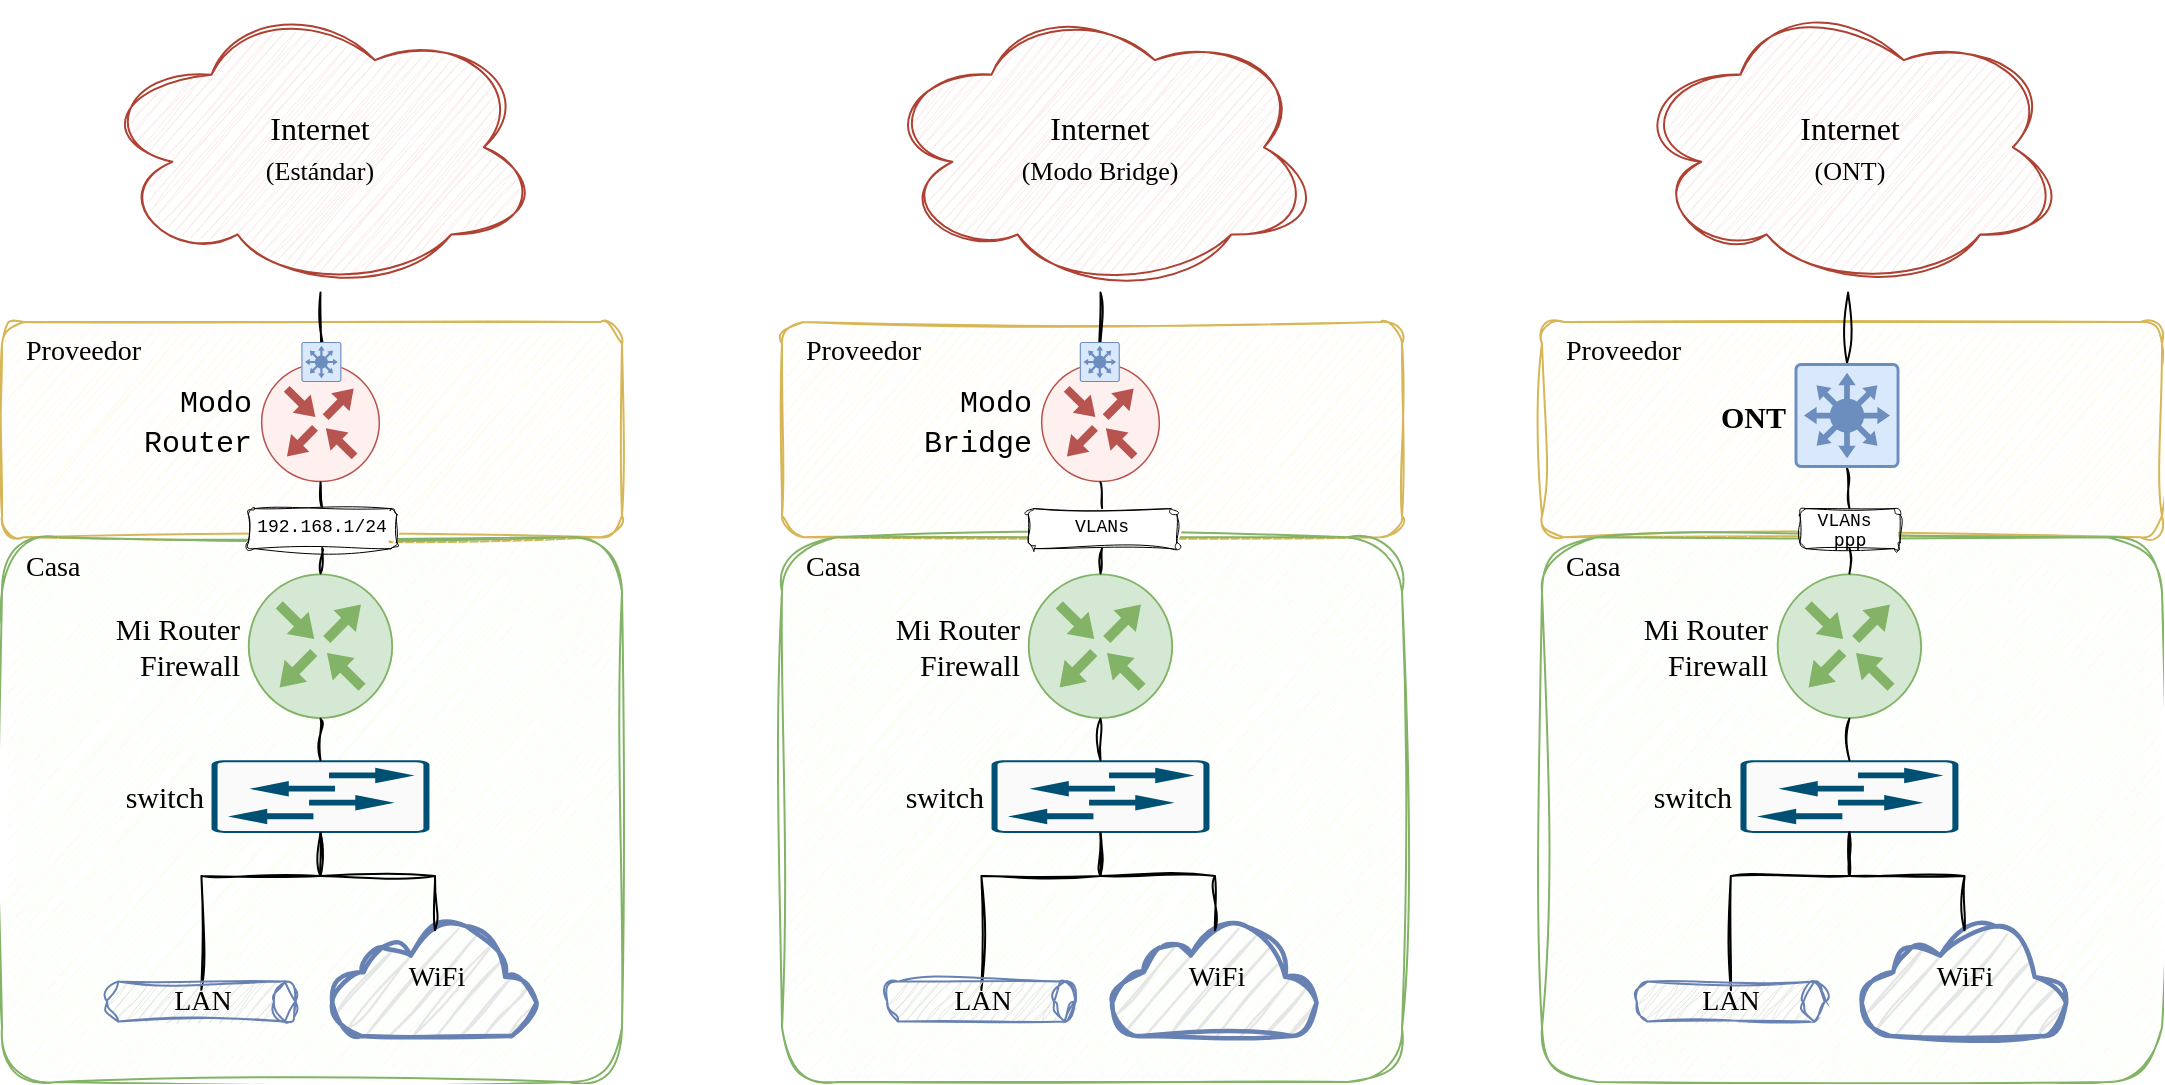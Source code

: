 <mxfile version="21.2.1" type="device">
  <diagram name="Page-1" id="sTeGwQV9_m6BofXgbJ5z">
    <mxGraphModel dx="1875" dy="1268" grid="1" gridSize="10" guides="1" tooltips="1" connect="1" arrows="1" fold="1" page="1" pageScale="1" pageWidth="1169" pageHeight="1654" math="0" shadow="0">
      <root>
        <mxCell id="0" />
        <mxCell id="1" parent="0" />
        <mxCell id="AoqqqO6MroJ7AJcKUCXX-13" value="&lt;font data-font-src=&quot;https://fonts.googleapis.com/css?family=Rock+Salt&quot; face=&quot;Rock Salt&quot; style=&quot;font-size: 14px;&quot;&gt;Proveedor&lt;/font&gt;" style="rounded=1;whiteSpace=wrap;html=1;align=left;spacingLeft=12;spacingTop=2;spacing=0;fontSize=14;fillColor=#FFFBED;strokeColor=#d6b656;gradientColor=none;verticalAlign=top;arcSize=10;fontFamily=Rock Salt;strokeWidth=1;sketch=1;curveFitting=1;jiggle=2;fontSource=https%3A%2F%2Ffonts.googleapis.com%2Fcss%3Ffamily%3DRock%2BSalt;shadow=0;glass=0;fillStyle=auto;" parent="1" vertex="1">
          <mxGeometry x="40" y="250" width="310" height="107.59" as="geometry" />
        </mxCell>
        <mxCell id="AoqqqO6MroJ7AJcKUCXX-15" value="Casa" style="rounded=1;whiteSpace=wrap;html=1;align=left;spacingLeft=12;spacingTop=2;spacing=0;fontSize=14;fillColor=#F7FFF0;strokeColor=#82b366;gradientColor=none;verticalAlign=top;arcSize=10;strokeWidth=1;sketch=1;curveFitting=1;jiggle=2;fontFamily=Rock Salt;fontSource=https%3A%2F%2Ffonts.googleapis.com%2Fcss%3Ffamily%3DRock%2BSalt;shadow=0;glass=0;fillStyle=auto;" parent="1" vertex="1">
          <mxGeometry x="40" y="357.59" width="310" height="272.41" as="geometry" />
        </mxCell>
        <mxCell id="AoqqqO6MroJ7AJcKUCXX-1" value="Internet&lt;br&gt;&lt;font style=&quot;font-size: 13px;&quot;&gt;(Estándar)&lt;/font&gt;" style="ellipse;shape=cloud;whiteSpace=wrap;html=1;fillColor=#FAEBE9;strokeColor=#ae4132;fontSize=16;sketch=1;curveFitting=1;jiggle=2;fontFamily=Rock Salt;fontSource=https%3A%2F%2Ffonts.googleapis.com%2Fcss%3Ffamily%3DRock%2BSalt;" parent="1" vertex="1">
          <mxGeometry x="90.285" y="90" width="217.928" height="145.285" as="geometry" />
        </mxCell>
        <mxCell id="AoqqqO6MroJ7AJcKUCXX-10" value="" style="rounded=0;orthogonalLoop=1;jettySize=auto;html=1;startArrow=none;startFill=0;startSize=3;endSize=3;endArrow=none;endFill=0;sketch=1;curveFitting=1;jiggle=2;" parent="1" source="AoqqqO6MroJ7AJcKUCXX-3" target="AoqqqO6MroJ7AJcKUCXX-1" edge="1">
          <mxGeometry relative="1" as="geometry" />
        </mxCell>
        <mxCell id="AoqqqO6MroJ7AJcKUCXX-3" value="&lt;font face=&quot;Courier New&quot; style=&quot;font-size: 15px;&quot;&gt;Modo &lt;br&gt;Router&lt;/font&gt;" style="points=[[0.5,0,0],[1,0.5,0],[0.5,1,0],[0,0.5,0],[0.145,0.145,0],[0.856,0.145,0],[0.855,0.856,0],[0.145,0.855,0]];verticalLabelPosition=middle;html=1;verticalAlign=middle;aspect=fixed;align=right;pointerEvents=1;shape=mxgraph.cisco19.rect;prIcon=router;fillColor=#fff0f0;strokeColor=#b85450;fontSize=15;labelPosition=left;spacing=5;sketchStyle=rough;fillStyle=auto;movable=1;resizable=1;rotatable=1;deletable=1;editable=1;locked=0;connectable=1;comic=0;fontFamily=Shadows Into Light;fontSource=https%3A%2F%2Ffonts.googleapis.com%2Fcss%3Ffamily%3DShadows%2BInto%2BLight;" parent="1" vertex="1">
          <mxGeometry x="169.46" y="270.54" width="59.58" height="59.58" as="geometry" />
        </mxCell>
        <mxCell id="AoqqqO6MroJ7AJcKUCXX-11" value="Mi Router&lt;br&gt;Firewall" style="points=[[0.5,0,0],[1,0.5,0],[0.5,1,0],[0,0.5,0],[0.145,0.145,0],[0.856,0.145,0],[0.855,0.856,0],[0.145,0.855,0]];verticalLabelPosition=middle;html=1;verticalAlign=middle;aspect=fixed;align=right;pointerEvents=1;shape=mxgraph.cisco19.rect;prIcon=router;fillColor=#d5e8d4;strokeColor=#82b366;fontSize=15;fontFamily=Shadows Into Light;spacing=5;labelPosition=left;fontSource=https%3A%2F%2Ffonts.googleapis.com%2Fcss%3Ffamily%3DShadows%2BInto%2BLight;" parent="1" vertex="1">
          <mxGeometry x="162.928" y="375.752" width="72.642" height="72.642" as="geometry" />
        </mxCell>
        <mxCell id="AoqqqO6MroJ7AJcKUCXX-16" value="&lt;font style=&quot;font-size: 15px;&quot;&gt;switch&lt;/font&gt;" style="points=[[0.015,0.015,0],[0.985,0.015,0],[0.985,0.985,0],[0.015,0.985,0],[0.25,0,0],[0.5,0,0],[0.75,0,0],[1,0.25,0],[1,0.5,0],[1,0.75,0],[0.75,1,0],[0.5,1,0],[0.25,1,0],[0,0.75,0],[0,0.5,0],[0,0.25,0]];verticalLabelPosition=middle;html=1;verticalAlign=middle;align=right;pointerEvents=1;shape=mxgraph.cisco19.rect;prIcon=l2_switch;fillColor=#FAFAFA;strokeColor=#005073;horizontal=1;fontFamily=Shadows Into Light;labelPosition=left;fontSize=15;spacing=5;fontSource=https%3A%2F%2Ffonts.googleapis.com%2Fcss%3Ffamily%3DShadows%2BInto%2BLight;" parent="1" vertex="1">
          <mxGeometry x="144.767" y="469.147" width="108.964" height="36.321" as="geometry" />
        </mxCell>
        <mxCell id="AoqqqO6MroJ7AJcKUCXX-17" value="" style="rounded=0;orthogonalLoop=1;jettySize=auto;html=1;entryX=0.5;entryY=0;entryDx=0;entryDy=0;entryPerimeter=0;startArrow=none;startFill=0;exitX=0.5;exitY=1;exitDx=0;exitDy=0;exitPerimeter=0;endSize=3;startSize=3;endArrow=none;endFill=0;sketch=1;curveFitting=1;jiggle=2;" parent="1" source="AoqqqO6MroJ7AJcKUCXX-11" target="AoqqqO6MroJ7AJcKUCXX-16" edge="1">
          <mxGeometry relative="1" as="geometry">
            <mxPoint x="217.41" y="348.511" as="sourcePoint" />
            <mxPoint x="217.41" y="412.073" as="targetPoint" />
          </mxGeometry>
        </mxCell>
        <mxCell id="AoqqqO6MroJ7AJcKUCXX-26" style="edgeStyle=orthogonalEdgeStyle;rounded=0;orthogonalLoop=1;jettySize=auto;html=1;entryX=0.5;entryY=1;entryDx=0;entryDy=0;entryPerimeter=0;exitX=0.5;exitY=0;exitDx=0;exitDy=0;exitPerimeter=0;endArrow=none;endFill=0;sketch=1;curveFitting=1;jiggle=2;" parent="1" source="AoqqqO6MroJ7AJcKUCXX-25" target="AoqqqO6MroJ7AJcKUCXX-16" edge="1">
          <mxGeometry relative="1" as="geometry">
            <Array as="points">
              <mxPoint x="140" y="527" />
              <mxPoint x="199" y="527" />
            </Array>
          </mxGeometry>
        </mxCell>
        <mxCell id="AoqqqO6MroJ7AJcKUCXX-25" value="&lt;font color=&quot;#000000&quot; style=&quot;font-size: 14px;&quot;&gt;LAN&lt;/font&gt;" style="html=1;outlineConnect=0;fillColor=#E6E6E6;strokeColor=#6881B3;gradientColor=none;gradientDirection=north;strokeWidth=1;shape=mxgraph.networks.bus;gradientColor=none;gradientDirection=north;fontColor=#ffffff;perimeter=backbonePerimeter;backboneSize=20;points=[[0.5,0,0,0,0]];fontSize=14;sketch=1;curveFitting=1;jiggle=2;fontFamily=Shadows Into Light;fontSource=https%3A%2F%2Ffonts.googleapis.com%2Fcss%3Ffamily%3DShadows%2BInto%2BLight;" parent="1" vertex="1">
          <mxGeometry x="90" y="584.04" width="99.36" height="11.49" as="geometry" />
        </mxCell>
        <mxCell id="AoqqqO6MroJ7AJcKUCXX-27" value="&lt;font color=&quot;#000000&quot; style=&quot;font-size: 14px;&quot;&gt;WiFi&lt;/font&gt;" style="html=1;outlineConnect=0;fillColor=#E6E6E6;strokeColor=#6881B3;gradientColor=none;gradientDirection=north;strokeWidth=1;shape=mxgraph.networks.cloud;fontColor=#ffffff;fontSize=14;sketch=1;curveFitting=1;jiggle=2;fontFamily=Shadows Into Light;fontSource=https%3A%2F%2Ffonts.googleapis.com%2Fcss%3Ffamily%3DShadows%2BInto%2BLight;" parent="1" vertex="1">
          <mxGeometry x="204.804" y="549.574" width="103.405" height="57.447" as="geometry" />
        </mxCell>
        <mxCell id="AoqqqO6MroJ7AJcKUCXX-28" style="edgeStyle=orthogonalEdgeStyle;rounded=0;orthogonalLoop=1;jettySize=auto;html=1;entryX=0.5;entryY=1;entryDx=0;entryDy=0;entryPerimeter=0;exitX=0.5;exitY=0.08;exitDx=0;exitDy=0;exitPerimeter=0;endArrow=none;endFill=0;sketch=1;curveFitting=1;jiggle=2;" parent="1" source="AoqqqO6MroJ7AJcKUCXX-27" target="AoqqqO6MroJ7AJcKUCXX-16" edge="1">
          <mxGeometry relative="1" as="geometry">
            <mxPoint x="77.128" y="595.532" as="sourcePoint" />
            <mxPoint x="210.406" y="517.404" as="targetPoint" />
            <Array as="points">
              <mxPoint x="257" y="527" />
              <mxPoint x="199" y="527" />
            </Array>
          </mxGeometry>
        </mxCell>
        <mxCell id="AoqqqO6MroJ7AJcKUCXX-29" value="&lt;font style=&quot;font-size: 14px;&quot;&gt;Proveedor&lt;/font&gt;" style="rounded=1;whiteSpace=wrap;html=1;align=left;spacingLeft=12;spacingTop=2;spacing=0;fontSize=14;fillColor=#FFFBED;strokeColor=#d6b656;verticalAlign=top;arcSize=10;fontFamily=Rock Salt;strokeWidth=1;sketch=1;curveFitting=1;jiggle=2;fontSource=https%3A%2F%2Ffonts.googleapis.com%2Fcss%3Ffamily%3DRock%2BSalt;shadow=0;glass=0;fillStyle=auto;" parent="1" vertex="1">
          <mxGeometry x="810" y="250" width="310" height="107.59" as="geometry" />
        </mxCell>
        <mxCell id="AoqqqO6MroJ7AJcKUCXX-30" value="Casa" style="rounded=1;whiteSpace=wrap;html=1;align=left;spacingLeft=12;spacingTop=2;spacing=0;fontSize=14;fillColor=#F7FFF0;strokeColor=#82b366;verticalAlign=top;arcSize=10;strokeWidth=1;fontFamily=Rock Salt;fontSource=https%3A%2F%2Ffonts.googleapis.com%2Fcss%3Ffamily%3DRock%2BSalt;sketch=1;curveFitting=1;jiggle=2;shadow=0;glass=0;fillStyle=auto;" parent="1" vertex="1">
          <mxGeometry x="810" y="357.59" width="310" height="272.41" as="geometry" />
        </mxCell>
        <mxCell id="AoqqqO6MroJ7AJcKUCXX-31" value="Internet&lt;br&gt;&lt;font style=&quot;font-size: 13px;&quot;&gt;(ONT)&lt;/font&gt;" style="ellipse;shape=cloud;whiteSpace=wrap;html=1;fillColor=#FAEBE9;strokeColor=#ae4132;fontSize=16;sketch=1;curveFitting=1;jiggle=2;fontFamily=Rock Salt;fontSource=https%3A%2F%2Ffonts.googleapis.com%2Fcss%3Ffamily%3DRock%2BSalt;" parent="1" vertex="1">
          <mxGeometry x="854.757" y="90" width="217.928" height="145.285" as="geometry" />
        </mxCell>
        <mxCell id="AoqqqO6MroJ7AJcKUCXX-32" value="" style="rounded=0;orthogonalLoop=1;jettySize=auto;html=1;startArrow=none;startFill=0;startSize=3;endSize=3;endArrow=none;endFill=0;exitX=0.5;exitY=0;exitDx=0;exitDy=0;exitPerimeter=0;sketch=1;curveFitting=1;jiggle=2;" parent="1" source="AoqqqO6MroJ7AJcKUCXX-42" target="AoqqqO6MroJ7AJcKUCXX-31" edge="1">
          <mxGeometry relative="1" as="geometry">
            <mxPoint x="963.721" y="270.42" as="sourcePoint" />
          </mxGeometry>
        </mxCell>
        <mxCell id="AoqqqO6MroJ7AJcKUCXX-34" value="Mi Router&lt;br&gt;Firewall" style="points=[[0.5,0,0],[1,0.5,0],[0.5,1,0],[0,0.5,0],[0.145,0.145,0],[0.856,0.145,0],[0.855,0.856,0],[0.145,0.855,0]];verticalLabelPosition=middle;html=1;verticalAlign=middle;aspect=fixed;align=right;pointerEvents=1;shape=mxgraph.cisco19.rect;prIcon=router;fillColor=#d5e8d4;strokeColor=#82b366;fontSize=15;fontFamily=Shadows Into Light;spacing=5;labelPosition=left;fontSource=https%3A%2F%2Ffonts.googleapis.com%2Fcss%3Ffamily%3DShadows%2BInto%2BLight;" parent="1" vertex="1">
          <mxGeometry x="927.399" y="375.752" width="72.642" height="72.642" as="geometry" />
        </mxCell>
        <mxCell id="AoqqqO6MroJ7AJcKUCXX-35" value="" style="rounded=0;orthogonalLoop=1;jettySize=auto;html=1;entryX=0.5;entryY=0;entryDx=0;entryDy=0;startArrow=none;startFill=0;startSize=3;endSize=3;endArrow=none;endFill=0;exitX=0.5;exitY=1;exitDx=0;exitDy=0;exitPerimeter=0;sketch=1;curveFitting=1;jiggle=2;" parent="1" source="AoqqqO6MroJ7AJcKUCXX-42" target="zQq72EcLpgGWPdyKzjPa-2" edge="1">
          <mxGeometry relative="1" as="geometry">
            <mxPoint x="963.721" y="343.062" as="sourcePoint" />
            <mxPoint x="963.73" y="357.591" as="targetPoint" />
          </mxGeometry>
        </mxCell>
        <mxCell id="AoqqqO6MroJ7AJcKUCXX-36" value="&lt;font style=&quot;font-size: 15px;&quot;&gt;switch&lt;/font&gt;" style="points=[[0.015,0.015,0],[0.985,0.015,0],[0.985,0.985,0],[0.015,0.985,0],[0.25,0,0],[0.5,0,0],[0.75,0,0],[1,0.25,0],[1,0.5,0],[1,0.75,0],[0.75,1,0],[0.5,1,0],[0.25,1,0],[0,0.75,0],[0,0.5,0],[0,0.25,0]];verticalLabelPosition=middle;html=1;verticalAlign=middle;align=right;pointerEvents=1;shape=mxgraph.cisco19.rect;prIcon=l2_switch;fillColor=#FAFAFA;strokeColor=#005073;horizontal=1;fontFamily=Shadows Into Light;labelPosition=left;fontSize=15;spacing=5;fontSource=https%3A%2F%2Ffonts.googleapis.com%2Fcss%3Ffamily%3DShadows%2BInto%2BLight;" parent="1" vertex="1">
          <mxGeometry x="909.239" y="469.147" width="108.964" height="36.321" as="geometry" />
        </mxCell>
        <mxCell id="AoqqqO6MroJ7AJcKUCXX-37" value="" style="rounded=0;orthogonalLoop=1;jettySize=auto;html=1;entryX=0.5;entryY=0;entryDx=0;entryDy=0;entryPerimeter=0;startArrow=none;startFill=0;exitX=0.5;exitY=1;exitDx=0;exitDy=0;exitPerimeter=0;endSize=3;startSize=3;endArrow=none;endFill=0;sketch=1;curveFitting=1;jiggle=2;" parent="1" source="AoqqqO6MroJ7AJcKUCXX-34" target="AoqqqO6MroJ7AJcKUCXX-36" edge="1">
          <mxGeometry relative="1" as="geometry">
            <mxPoint x="981.881" y="348.511" as="sourcePoint" />
            <mxPoint x="981.881" y="412.073" as="targetPoint" />
          </mxGeometry>
        </mxCell>
        <mxCell id="AoqqqO6MroJ7AJcKUCXX-42" value="ONT" style="points=[[0.015,0.015,0],[0.985,0.015,0],[0.985,0.985,0],[0.015,0.985,0],[0.25,0,0],[0.5,0,0],[0.75,0,0],[1,0.25,0],[1,0.5,0],[1,0.75,0],[0.75,1,0],[0.5,1,0],[0.25,1,0],[0,0.75,0],[0,0.5,0],[0,0.25,0]];verticalLabelPosition=middle;html=1;verticalAlign=middle;aspect=fixed;align=right;pointerEvents=1;shape=mxgraph.cisco19.rect;prIcon=l3_switch;fillColor=#dae8fc;strokeColor=#6c8ebf;labelPosition=left;spacing=5;fontFamily=Shadows Into Light;fontStyle=1;fontSize=15;fontSource=https%3A%2F%2Ffonts.googleapis.com%2Fcss%3Ffamily%3DShadows%2BInto%2BLight;shadow=0;" parent="1" vertex="1">
          <mxGeometry x="936.28" y="270.54" width="52.44" height="52.44" as="geometry" />
        </mxCell>
        <mxCell id="zQq72EcLpgGWPdyKzjPa-2" value="&lt;pre style=&quot;border-color: var(--border-color); font-size: 9px; line-height: 0%;&quot;&gt;&lt;font style=&quot;font-size: 9px;&quot; face=&quot;Courier New&quot; data-font-src=&quot;https://fonts.googleapis.com/css?family=Shadows+Into+Light&quot;&gt;&lt;span style=&quot;border-color: var(--border-color); background-color: rgb(255, 255, 255);&quot;&gt;VLANs &lt;/span&gt;&lt;/font&gt;&lt;/pre&gt;&lt;pre style=&quot;border-color: var(--border-color); font-size: 9px; line-height: 0%;&quot;&gt;ppp&lt;/pre&gt;" style="rounded=1;whiteSpace=wrap;html=1;fontSize=10;sketch=1;curveFitting=1;jiggle=2;strokeWidth=0.5;shadow=0;fillStyle=auto;fillColor=#FFFFFF;" vertex="1" parent="1">
          <mxGeometry x="938.72" y="343.06" width="50" height="20" as="geometry" />
        </mxCell>
        <mxCell id="zQq72EcLpgGWPdyKzjPa-5" value="" style="rounded=0;orthogonalLoop=1;jettySize=auto;html=1;entryX=0.5;entryY=0;entryDx=0;entryDy=0;entryPerimeter=0;startArrow=none;startFill=0;startSize=3;endSize=3;endArrow=none;endFill=0;exitX=0.5;exitY=1;exitDx=0;exitDy=0;sketch=1;curveFitting=1;jiggle=2;" edge="1" parent="1" source="zQq72EcLpgGWPdyKzjPa-2" target="AoqqqO6MroJ7AJcKUCXX-34">
          <mxGeometry relative="1" as="geometry">
            <mxPoint x="974" y="341" as="sourcePoint" />
            <mxPoint x="974" y="386" as="targetPoint" />
          </mxGeometry>
        </mxCell>
        <mxCell id="zQq72EcLpgGWPdyKzjPa-6" value="" style="rounded=0;orthogonalLoop=1;jettySize=auto;html=1;entryX=0.5;entryY=0;entryDx=0;entryDy=0;startArrow=none;startFill=0;startSize=3;endSize=3;endArrow=none;endFill=0;exitX=0.5;exitY=1;exitDx=0;exitDy=0;exitPerimeter=0;sketch=1;curveFitting=1;jiggle=2;" edge="1" parent="1" target="zQq72EcLpgGWPdyKzjPa-7" source="AoqqqO6MroJ7AJcKUCXX-3">
          <mxGeometry relative="1" as="geometry">
            <mxPoint x="213.5" y="330.12" as="sourcePoint" />
            <mxPoint x="199.26" y="356.711" as="targetPoint" />
          </mxGeometry>
        </mxCell>
        <mxCell id="zQq72EcLpgGWPdyKzjPa-7" value="&lt;pre style=&quot;border-color: var(--border-color); font-size: 9px; line-height: 84%;&quot;&gt;&lt;font face=&quot;Courier New&quot;&gt;192.168.1/24&lt;/font&gt;&lt;/pre&gt;" style="rounded=1;whiteSpace=wrap;html=1;fontSize=10;sketch=1;curveFitting=1;jiggle=2;strokeWidth=0.5;shadow=0;fillStyle=auto;fillColor=#FFFFFF;" vertex="1" parent="1">
          <mxGeometry x="162.93" y="343.06" width="74.25" height="20" as="geometry" />
        </mxCell>
        <mxCell id="zQq72EcLpgGWPdyKzjPa-8" value="" style="rounded=0;orthogonalLoop=1;jettySize=auto;html=1;entryX=0.5;entryY=0;entryDx=0;entryDy=0;entryPerimeter=0;startArrow=none;startFill=0;startSize=3;endSize=3;endArrow=none;endFill=0;exitX=0.5;exitY=1;exitDx=0;exitDy=0;sketch=1;curveFitting=1;jiggle=2;" edge="1" parent="1" source="zQq72EcLpgGWPdyKzjPa-7" target="AoqqqO6MroJ7AJcKUCXX-11">
          <mxGeometry relative="1" as="geometry">
            <mxPoint x="209.53" y="340.12" as="sourcePoint" />
            <mxPoint x="213.499" y="375.752" as="targetPoint" />
          </mxGeometry>
        </mxCell>
        <mxCell id="zQq72EcLpgGWPdyKzjPa-9" style="edgeStyle=orthogonalEdgeStyle;rounded=0;orthogonalLoop=1;jettySize=auto;html=1;entryX=0.5;entryY=1;entryDx=0;entryDy=0;entryPerimeter=0;exitX=0.5;exitY=0;exitDx=0;exitDy=0;exitPerimeter=0;endArrow=none;endFill=0;sketch=1;curveFitting=1;jiggle=2;" edge="1" parent="1" source="zQq72EcLpgGWPdyKzjPa-10" target="AoqqqO6MroJ7AJcKUCXX-36">
          <mxGeometry relative="1" as="geometry">
            <Array as="points">
              <mxPoint x="904" y="527" />
              <mxPoint x="964" y="527" />
            </Array>
            <mxPoint x="963.76" y="505" as="targetPoint" />
          </mxGeometry>
        </mxCell>
        <mxCell id="zQq72EcLpgGWPdyKzjPa-10" value="&lt;font color=&quot;#000000&quot; style=&quot;font-size: 14px;&quot;&gt;LAN&lt;/font&gt;" style="html=1;outlineConnect=0;fillColor=#E6E6E6;strokeColor=#6881B3;gradientColor=none;gradientDirection=north;strokeWidth=1;shape=mxgraph.networks.bus;gradientColor=none;gradientDirection=north;fontColor=#ffffff;perimeter=backbonePerimeter;backboneSize=20;points=[[0.5,0,0,0,0]];fontSize=14;sketch=1;curveFitting=1;jiggle=2;fontFamily=Shadows Into Light;fontSource=https%3A%2F%2Ffonts.googleapis.com%2Fcss%3Ffamily%3DShadows%2BInto%2BLight;" vertex="1" parent="1">
          <mxGeometry x="854.76" y="584.04" width="99.36" height="11.49" as="geometry" />
        </mxCell>
        <mxCell id="zQq72EcLpgGWPdyKzjPa-11" value="&lt;font color=&quot;#000000&quot; style=&quot;font-size: 14px;&quot;&gt;WiFi&lt;/font&gt;" style="html=1;outlineConnect=0;fillColor=#E6E6E6;strokeColor=#6881B3;gradientColor=none;gradientDirection=north;strokeWidth=1;shape=mxgraph.networks.cloud;fontColor=#ffffff;fontSize=14;sketch=1;curveFitting=1;jiggle=2;fontFamily=Shadows Into Light;fontSource=https%3A%2F%2Ffonts.googleapis.com%2Fcss%3Ffamily%3DShadows%2BInto%2BLight;" vertex="1" parent="1">
          <mxGeometry x="969.564" y="549.574" width="103.405" height="57.447" as="geometry" />
        </mxCell>
        <mxCell id="zQq72EcLpgGWPdyKzjPa-12" style="edgeStyle=orthogonalEdgeStyle;rounded=0;orthogonalLoop=1;jettySize=auto;html=1;entryX=0.5;entryY=1;entryDx=0;entryDy=0;entryPerimeter=0;exitX=0.5;exitY=0.08;exitDx=0;exitDy=0;exitPerimeter=0;endArrow=none;endFill=0;sketch=1;curveFitting=1;jiggle=2;" edge="1" parent="1" source="zQq72EcLpgGWPdyKzjPa-11">
          <mxGeometry relative="1" as="geometry">
            <mxPoint x="841.888" y="595.532" as="sourcePoint" />
            <mxPoint x="963.76" y="505" as="targetPoint" />
            <Array as="points">
              <mxPoint x="1021.76" y="527" />
              <mxPoint x="963.76" y="527" />
            </Array>
          </mxGeometry>
        </mxCell>
        <mxCell id="zQq72EcLpgGWPdyKzjPa-13" value="&lt;font data-font-src=&quot;https://fonts.googleapis.com/css?family=Rock+Salt&quot; face=&quot;Rock Salt&quot; style=&quot;font-size: 14px;&quot;&gt;Proveedor&lt;/font&gt;" style="rounded=1;whiteSpace=wrap;html=1;align=left;spacingLeft=12;spacingTop=2;spacing=0;fontSize=14;fillColor=#FFFBED;strokeColor=#d6b656;gradientColor=none;verticalAlign=top;arcSize=10;fontFamily=Rock Salt;strokeWidth=1;sketch=1;curveFitting=1;jiggle=2;fontSource=https%3A%2F%2Ffonts.googleapis.com%2Fcss%3Ffamily%3DRock%2BSalt;shadow=0;glass=0;fillStyle=auto;" vertex="1" parent="1">
          <mxGeometry x="430" y="250" width="310" height="107.59" as="geometry" />
        </mxCell>
        <mxCell id="zQq72EcLpgGWPdyKzjPa-14" value="Casa" style="rounded=1;whiteSpace=wrap;html=1;align=left;spacingLeft=12;spacingTop=2;spacing=0;fontSize=14;fillColor=#F7FFF0;strokeColor=#82b366;gradientColor=none;verticalAlign=top;arcSize=10;strokeWidth=1;sketch=1;curveFitting=1;jiggle=2;fontFamily=Rock Salt;fontSource=https%3A%2F%2Ffonts.googleapis.com%2Fcss%3Ffamily%3DRock%2BSalt;shadow=0;glass=0;fillStyle=auto;" vertex="1" parent="1">
          <mxGeometry x="430" y="357.59" width="310" height="272.41" as="geometry" />
        </mxCell>
        <mxCell id="zQq72EcLpgGWPdyKzjPa-15" value="Internet&lt;br&gt;&lt;font style=&quot;font-size: 13px;&quot;&gt;(Modo Bridge)&lt;/font&gt;" style="ellipse;shape=cloud;whiteSpace=wrap;html=1;fillColor=#FAEBE9;strokeColor=#ae4132;fontSize=16;sketch=1;curveFitting=1;jiggle=2;fontFamily=Rock Salt;fontSource=https%3A%2F%2Ffonts.googleapis.com%2Fcss%3Ffamily%3DRock%2BSalt;" vertex="1" parent="1">
          <mxGeometry x="480.285" y="90" width="217.928" height="145.285" as="geometry" />
        </mxCell>
        <mxCell id="zQq72EcLpgGWPdyKzjPa-16" value="" style="rounded=0;orthogonalLoop=1;jettySize=auto;html=1;startArrow=none;startFill=0;startSize=3;endSize=3;endArrow=none;endFill=0;sketch=1;curveFitting=1;jiggle=2;" edge="1" source="zQq72EcLpgGWPdyKzjPa-17" target="zQq72EcLpgGWPdyKzjPa-15" parent="1">
          <mxGeometry relative="1" as="geometry" />
        </mxCell>
        <mxCell id="zQq72EcLpgGWPdyKzjPa-17" value="&lt;font face=&quot;Courier New&quot; style=&quot;font-size: 15px;&quot;&gt;Modo&lt;br&gt;Bridge&lt;br&gt;&lt;/font&gt;" style="points=[[0.5,0,0],[1,0.5,0],[0.5,1,0],[0,0.5,0],[0.145,0.145,0],[0.856,0.145,0],[0.855,0.856,0],[0.145,0.855,0]];verticalLabelPosition=middle;html=1;verticalAlign=middle;aspect=fixed;align=right;pointerEvents=1;shape=mxgraph.cisco19.rect;prIcon=router;fillColor=#fff0f0;strokeColor=#b85450;fontSize=15;labelPosition=left;spacing=5;sketchStyle=rough;fillStyle=auto;movable=1;resizable=1;rotatable=1;deletable=1;editable=1;locked=0;connectable=1;comic=0;fontFamily=Shadows Into Light;fontSource=https%3A%2F%2Ffonts.googleapis.com%2Fcss%3Ffamily%3DShadows%2BInto%2BLight;" vertex="1" parent="1">
          <mxGeometry x="559.46" y="270.54" width="59.58" height="59.58" as="geometry" />
        </mxCell>
        <mxCell id="zQq72EcLpgGWPdyKzjPa-18" value="Mi Router&lt;br style=&quot;font-size: 15px;&quot;&gt;Firewall" style="points=[[0.5,0,0],[1,0.5,0],[0.5,1,0],[0,0.5,0],[0.145,0.145,0],[0.856,0.145,0],[0.855,0.856,0],[0.145,0.855,0]];verticalLabelPosition=middle;html=1;verticalAlign=middle;aspect=fixed;align=right;pointerEvents=1;shape=mxgraph.cisco19.rect;prIcon=router;fillColor=#d5e8d4;strokeColor=#82b366;fontSize=15;fontFamily=Shadows Into Light;spacing=5;labelPosition=left;fontSource=https%3A%2F%2Ffonts.googleapis.com%2Fcss%3Ffamily%3DShadows%2BInto%2BLight;" vertex="1" parent="1">
          <mxGeometry x="552.928" y="375.752" width="72.642" height="72.642" as="geometry" />
        </mxCell>
        <mxCell id="zQq72EcLpgGWPdyKzjPa-19" value="&lt;font style=&quot;font-size: 15px;&quot;&gt;switch&lt;/font&gt;" style="points=[[0.015,0.015,0],[0.985,0.015,0],[0.985,0.985,0],[0.015,0.985,0],[0.25,0,0],[0.5,0,0],[0.75,0,0],[1,0.25,0],[1,0.5,0],[1,0.75,0],[0.75,1,0],[0.5,1,0],[0.25,1,0],[0,0.75,0],[0,0.5,0],[0,0.25,0]];verticalLabelPosition=middle;html=1;verticalAlign=middle;align=right;pointerEvents=1;shape=mxgraph.cisco19.rect;prIcon=l2_switch;fillColor=#FAFAFA;strokeColor=#005073;horizontal=1;fontFamily=Shadows Into Light;labelPosition=left;fontSize=15;spacing=5;fontSource=https%3A%2F%2Ffonts.googleapis.com%2Fcss%3Ffamily%3DShadows%2BInto%2BLight;" vertex="1" parent="1">
          <mxGeometry x="534.767" y="469.147" width="108.964" height="36.321" as="geometry" />
        </mxCell>
        <mxCell id="zQq72EcLpgGWPdyKzjPa-20" value="" style="rounded=0;orthogonalLoop=1;jettySize=auto;html=1;entryX=0.5;entryY=0;entryDx=0;entryDy=0;entryPerimeter=0;startArrow=none;startFill=0;exitX=0.5;exitY=1;exitDx=0;exitDy=0;exitPerimeter=0;endSize=3;startSize=3;endArrow=none;endFill=0;sketch=1;curveFitting=1;jiggle=2;" edge="1" source="zQq72EcLpgGWPdyKzjPa-18" target="zQq72EcLpgGWPdyKzjPa-19" parent="1">
          <mxGeometry relative="1" as="geometry">
            <mxPoint x="607.41" y="348.511" as="sourcePoint" />
            <mxPoint x="607.41" y="412.073" as="targetPoint" />
          </mxGeometry>
        </mxCell>
        <mxCell id="zQq72EcLpgGWPdyKzjPa-21" style="edgeStyle=orthogonalEdgeStyle;rounded=0;orthogonalLoop=1;jettySize=auto;html=1;entryX=0.5;entryY=1;entryDx=0;entryDy=0;entryPerimeter=0;exitX=0.5;exitY=0;exitDx=0;exitDy=0;exitPerimeter=0;endArrow=none;endFill=0;sketch=1;curveFitting=1;jiggle=2;" edge="1" source="zQq72EcLpgGWPdyKzjPa-22" target="zQq72EcLpgGWPdyKzjPa-19" parent="1">
          <mxGeometry relative="1" as="geometry">
            <Array as="points">
              <mxPoint x="530" y="527" />
              <mxPoint x="589" y="527" />
            </Array>
          </mxGeometry>
        </mxCell>
        <mxCell id="zQq72EcLpgGWPdyKzjPa-22" value="&lt;font color=&quot;#000000&quot; style=&quot;font-size: 14px;&quot;&gt;LAN&lt;/font&gt;" style="html=1;outlineConnect=0;fillColor=#E6E6E6;strokeColor=#6881B3;gradientColor=none;gradientDirection=north;strokeWidth=1;shape=mxgraph.networks.bus;gradientColor=none;gradientDirection=north;fontColor=#ffffff;perimeter=backbonePerimeter;backboneSize=20;points=[[0.5,0,0,0,0]];fontSize=14;sketch=1;curveFitting=1;jiggle=2;fontFamily=Shadows Into Light;fontSource=https%3A%2F%2Ffonts.googleapis.com%2Fcss%3Ffamily%3DShadows%2BInto%2BLight;" vertex="1" parent="1">
          <mxGeometry x="480" y="584.04" width="99.36" height="11.49" as="geometry" />
        </mxCell>
        <mxCell id="zQq72EcLpgGWPdyKzjPa-23" value="&lt;font color=&quot;#000000&quot; style=&quot;font-size: 14px;&quot;&gt;WiFi&lt;/font&gt;" style="html=1;outlineConnect=0;fillColor=#E6E6E6;strokeColor=#6881B3;gradientColor=none;gradientDirection=north;strokeWidth=1;shape=mxgraph.networks.cloud;fontColor=#ffffff;fontSize=14;sketch=1;curveFitting=1;jiggle=2;fontFamily=Shadows Into Light;fontSource=https%3A%2F%2Ffonts.googleapis.com%2Fcss%3Ffamily%3DShadows%2BInto%2BLight;" vertex="1" parent="1">
          <mxGeometry x="594.804" y="549.574" width="103.405" height="57.447" as="geometry" />
        </mxCell>
        <mxCell id="zQq72EcLpgGWPdyKzjPa-24" style="edgeStyle=orthogonalEdgeStyle;rounded=0;orthogonalLoop=1;jettySize=auto;html=1;entryX=0.5;entryY=1;entryDx=0;entryDy=0;entryPerimeter=0;exitX=0.5;exitY=0.08;exitDx=0;exitDy=0;exitPerimeter=0;endArrow=none;endFill=0;sketch=1;curveFitting=1;jiggle=2;" edge="1" source="zQq72EcLpgGWPdyKzjPa-23" target="zQq72EcLpgGWPdyKzjPa-19" parent="1">
          <mxGeometry relative="1" as="geometry">
            <mxPoint x="467.128" y="595.532" as="sourcePoint" />
            <mxPoint x="600.406" y="517.404" as="targetPoint" />
            <Array as="points">
              <mxPoint x="647" y="527" />
              <mxPoint x="589" y="527" />
            </Array>
          </mxGeometry>
        </mxCell>
        <mxCell id="zQq72EcLpgGWPdyKzjPa-25" value="" style="rounded=0;orthogonalLoop=1;jettySize=auto;html=1;entryX=0.5;entryY=0;entryDx=0;entryDy=0;startArrow=none;startFill=0;startSize=3;endSize=3;endArrow=none;endFill=0;exitX=0.5;exitY=1;exitDx=0;exitDy=0;exitPerimeter=0;sketch=1;curveFitting=1;jiggle=2;" edge="1" source="zQq72EcLpgGWPdyKzjPa-17" target="zQq72EcLpgGWPdyKzjPa-26" parent="1">
          <mxGeometry relative="1" as="geometry">
            <mxPoint x="603.5" y="330.12" as="sourcePoint" />
            <mxPoint x="589.26" y="356.711" as="targetPoint" />
          </mxGeometry>
        </mxCell>
        <mxCell id="zQq72EcLpgGWPdyKzjPa-26" value="&lt;pre style=&quot;border-color: var(--border-color); font-size: 9px; line-height: 84%;&quot;&gt;&lt;font face=&quot;Courier New&quot;&gt;VLANs&lt;/font&gt;&lt;/pre&gt;" style="rounded=1;whiteSpace=wrap;html=1;fontSize=10;sketch=1;curveFitting=1;jiggle=2;strokeWidth=0.5;shadow=0;fillStyle=auto;fillColor=#FFFFFF;" vertex="1" parent="1">
          <mxGeometry x="552.93" y="343.06" width="74.25" height="20" as="geometry" />
        </mxCell>
        <mxCell id="zQq72EcLpgGWPdyKzjPa-27" value="" style="rounded=0;orthogonalLoop=1;jettySize=auto;html=1;entryX=0.5;entryY=0;entryDx=0;entryDy=0;entryPerimeter=0;startArrow=none;startFill=0;startSize=3;endSize=3;endArrow=none;endFill=0;exitX=0.5;exitY=1;exitDx=0;exitDy=0;sketch=1;curveFitting=1;jiggle=2;" edge="1" source="zQq72EcLpgGWPdyKzjPa-26" target="zQq72EcLpgGWPdyKzjPa-18" parent="1">
          <mxGeometry relative="1" as="geometry">
            <mxPoint x="599.53" y="340.12" as="sourcePoint" />
            <mxPoint x="603.499" y="375.752" as="targetPoint" />
          </mxGeometry>
        </mxCell>
        <mxCell id="zQq72EcLpgGWPdyKzjPa-33" value="" style="points=[[0.015,0.015,0],[0.985,0.015,0],[0.985,0.985,0],[0.015,0.985,0],[0.25,0,0],[0.5,0,0],[0.75,0,0],[1,0.25,0],[1,0.5,0],[1,0.75,0],[0.75,1,0],[0.5,1,0],[0.25,1,0],[0,0.75,0],[0,0.5,0],[0,0.25,0]];verticalLabelPosition=middle;html=1;verticalAlign=middle;aspect=fixed;align=right;pointerEvents=1;shape=mxgraph.cisco19.rect;prIcon=l3_switch;fillColor=#dae8fc;strokeColor=#6c8ebf;labelPosition=left;spacing=5;fontFamily=Shadows Into Light;fontStyle=1;fontSize=15;fontSource=https%3A%2F%2Ffonts.googleapis.com%2Fcss%3Ffamily%3DShadows%2BInto%2BLight;shadow=0;" vertex="1" parent="1">
          <mxGeometry x="578.89" y="260" width="20" height="20" as="geometry" />
        </mxCell>
        <mxCell id="zQq72EcLpgGWPdyKzjPa-34" value="" style="points=[[0.015,0.015,0],[0.985,0.015,0],[0.985,0.985,0],[0.015,0.985,0],[0.25,0,0],[0.5,0,0],[0.75,0,0],[1,0.25,0],[1,0.5,0],[1,0.75,0],[0.75,1,0],[0.5,1,0],[0.25,1,0],[0,0.75,0],[0,0.5,0],[0,0.25,0]];verticalLabelPosition=middle;html=1;verticalAlign=middle;aspect=fixed;align=right;pointerEvents=1;shape=mxgraph.cisco19.rect;prIcon=l3_switch;fillColor=#dae8fc;strokeColor=#6c8ebf;labelPosition=left;spacing=5;fontFamily=Shadows Into Light;fontStyle=1;fontSize=15;fontSource=https%3A%2F%2Ffonts.googleapis.com%2Fcss%3Ffamily%3DShadows%2BInto%2BLight;shadow=0;" vertex="1" parent="1">
          <mxGeometry x="189.7" y="260" width="20" height="20" as="geometry" />
        </mxCell>
      </root>
    </mxGraphModel>
  </diagram>
</mxfile>

